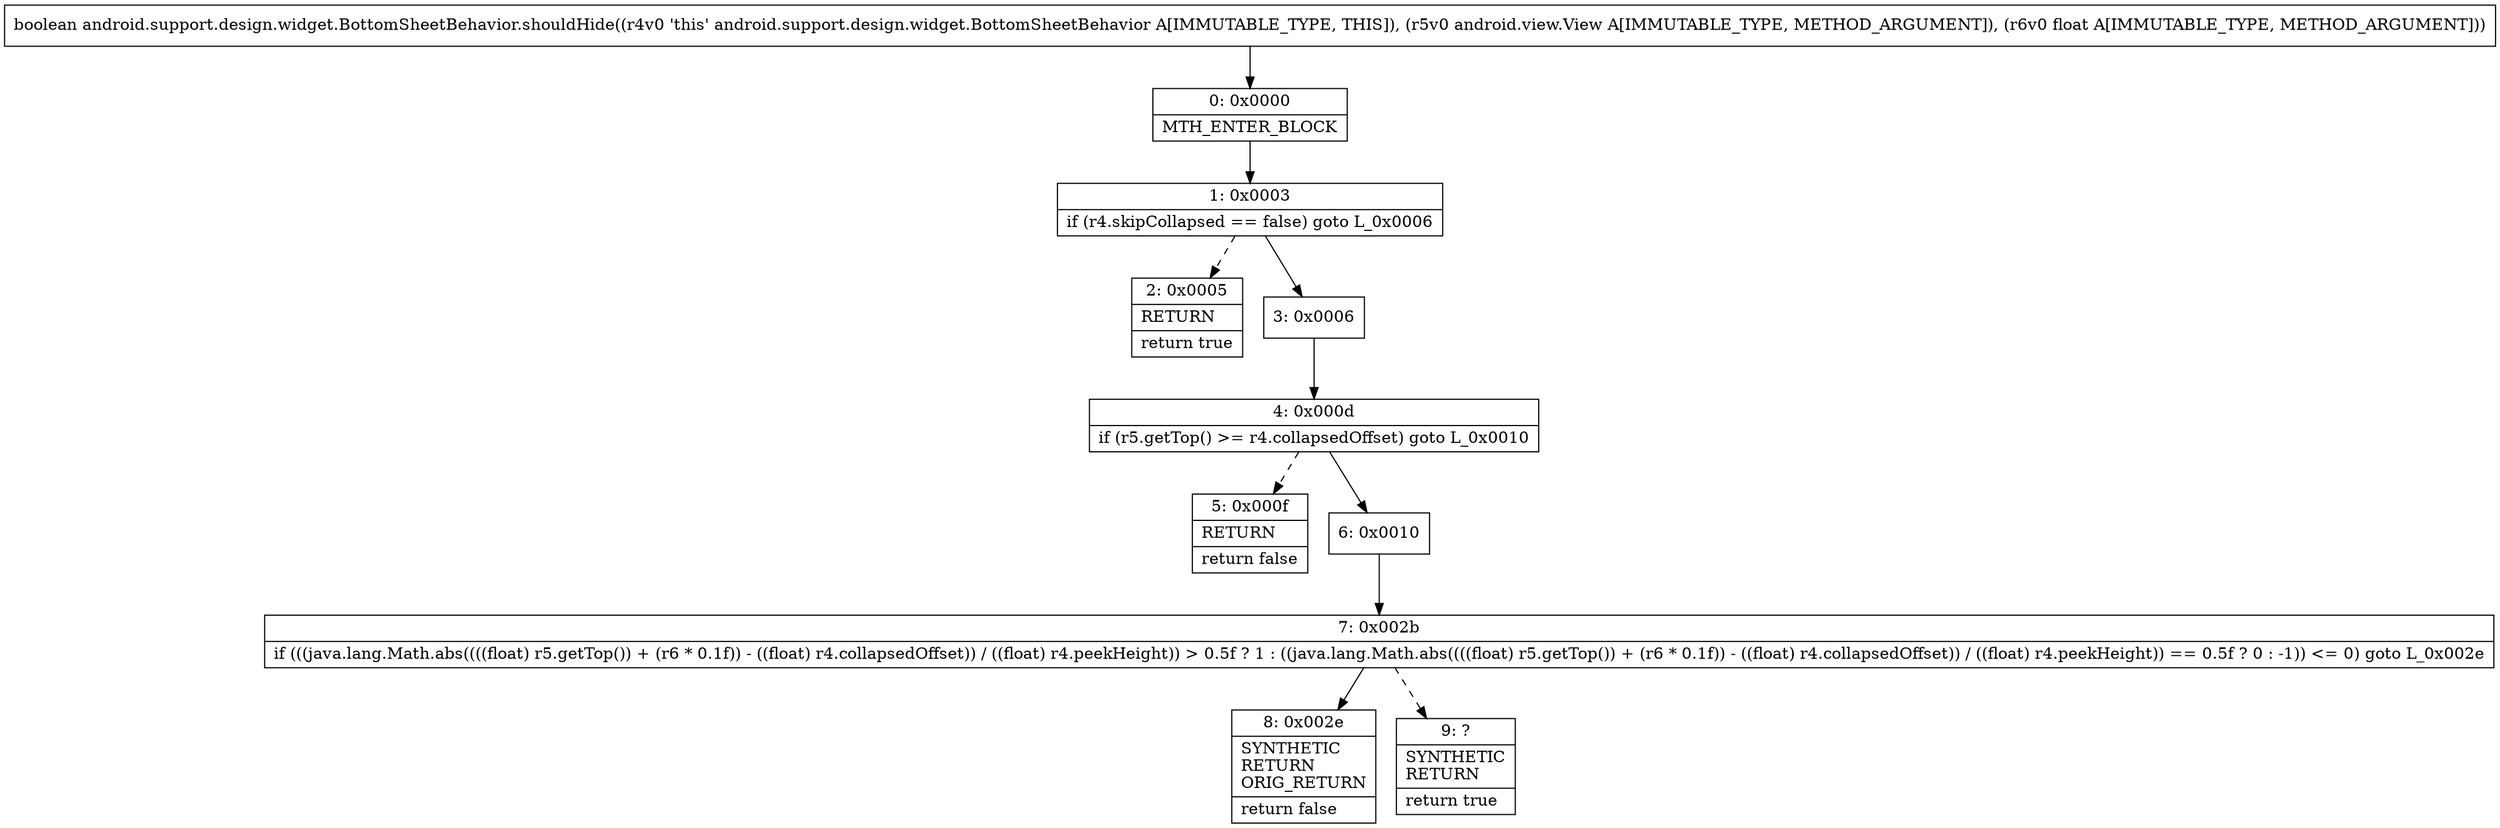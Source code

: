 digraph "CFG forandroid.support.design.widget.BottomSheetBehavior.shouldHide(Landroid\/view\/View;F)Z" {
Node_0 [shape=record,label="{0\:\ 0x0000|MTH_ENTER_BLOCK\l}"];
Node_1 [shape=record,label="{1\:\ 0x0003|if (r4.skipCollapsed == false) goto L_0x0006\l}"];
Node_2 [shape=record,label="{2\:\ 0x0005|RETURN\l|return true\l}"];
Node_3 [shape=record,label="{3\:\ 0x0006}"];
Node_4 [shape=record,label="{4\:\ 0x000d|if (r5.getTop() \>= r4.collapsedOffset) goto L_0x0010\l}"];
Node_5 [shape=record,label="{5\:\ 0x000f|RETURN\l|return false\l}"];
Node_6 [shape=record,label="{6\:\ 0x0010}"];
Node_7 [shape=record,label="{7\:\ 0x002b|if (((java.lang.Math.abs((((float) r5.getTop()) + (r6 * 0.1f)) \- ((float) r4.collapsedOffset)) \/ ((float) r4.peekHeight)) \> 0.5f ? 1 : ((java.lang.Math.abs((((float) r5.getTop()) + (r6 * 0.1f)) \- ((float) r4.collapsedOffset)) \/ ((float) r4.peekHeight)) == 0.5f ? 0 : \-1)) \<= 0) goto L_0x002e\l}"];
Node_8 [shape=record,label="{8\:\ 0x002e|SYNTHETIC\lRETURN\lORIG_RETURN\l|return false\l}"];
Node_9 [shape=record,label="{9\:\ ?|SYNTHETIC\lRETURN\l|return true\l}"];
MethodNode[shape=record,label="{boolean android.support.design.widget.BottomSheetBehavior.shouldHide((r4v0 'this' android.support.design.widget.BottomSheetBehavior A[IMMUTABLE_TYPE, THIS]), (r5v0 android.view.View A[IMMUTABLE_TYPE, METHOD_ARGUMENT]), (r6v0 float A[IMMUTABLE_TYPE, METHOD_ARGUMENT])) }"];
MethodNode -> Node_0;
Node_0 -> Node_1;
Node_1 -> Node_2[style=dashed];
Node_1 -> Node_3;
Node_3 -> Node_4;
Node_4 -> Node_5[style=dashed];
Node_4 -> Node_6;
Node_6 -> Node_7;
Node_7 -> Node_8;
Node_7 -> Node_9[style=dashed];
}

